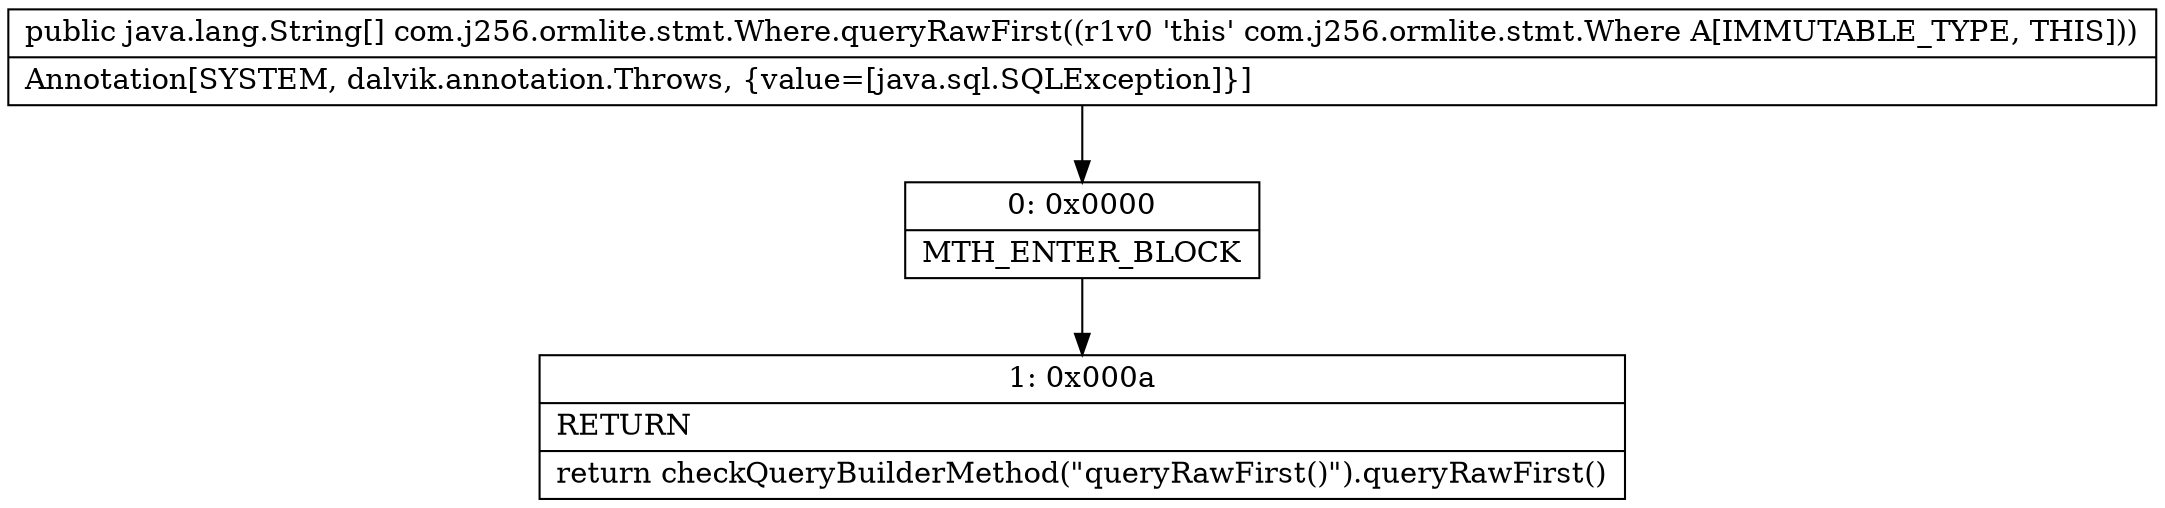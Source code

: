 digraph "CFG forcom.j256.ormlite.stmt.Where.queryRawFirst()[Ljava\/lang\/String;" {
Node_0 [shape=record,label="{0\:\ 0x0000|MTH_ENTER_BLOCK\l}"];
Node_1 [shape=record,label="{1\:\ 0x000a|RETURN\l|return checkQueryBuilderMethod(\"queryRawFirst()\").queryRawFirst()\l}"];
MethodNode[shape=record,label="{public java.lang.String[] com.j256.ormlite.stmt.Where.queryRawFirst((r1v0 'this' com.j256.ormlite.stmt.Where A[IMMUTABLE_TYPE, THIS]))  | Annotation[SYSTEM, dalvik.annotation.Throws, \{value=[java.sql.SQLException]\}]\l}"];
MethodNode -> Node_0;
Node_0 -> Node_1;
}

